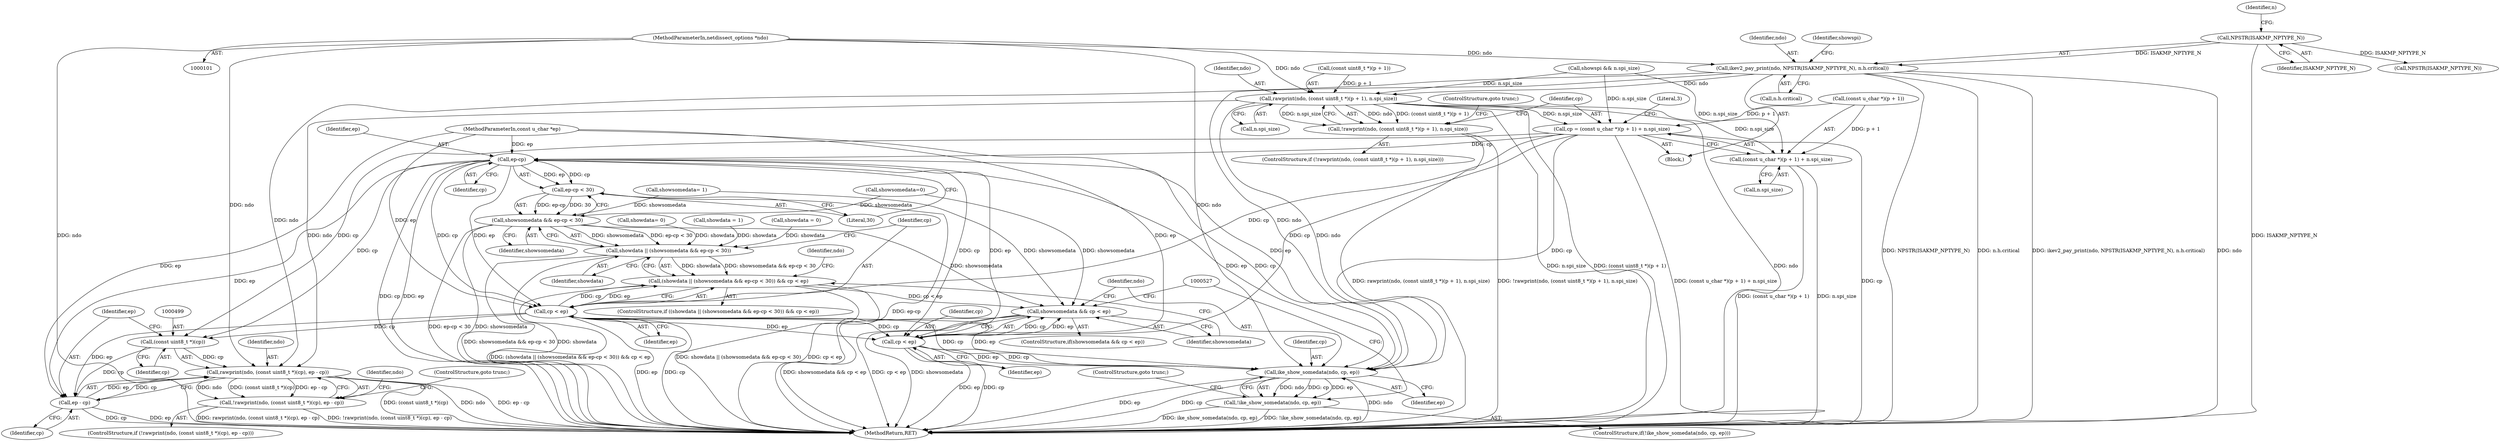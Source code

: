 digraph "1_tcpdump_c2ef693866beae071a24b45c49f9674af1df4028_2@pointer" {
"1000134" [label="(Call,ikev2_pay_print(ndo, NPSTR(ISAKMP_NPTYPE_N), n.h.critical))"];
"1000102" [label="(MethodParameterIn,netdissect_options *ndo)"];
"1000136" [label="(Call,NPSTR(ISAKMP_NPTYPE_N))"];
"1000443" [label="(Call,rawprint(ndo, (const uint8_t *)(p + 1), n.spi_size))"];
"1000442" [label="(Call,!rawprint(ndo, (const uint8_t *)(p + 1), n.spi_size))"];
"1000454" [label="(Call,cp = (const u_char *)(p + 1) + n.spi_size)"];
"1000482" [label="(Call,ep-cp)"];
"1000481" [label="(Call,ep-cp < 30)"];
"1000479" [label="(Call,showsomedata && ep-cp < 30)"];
"1000477" [label="(Call,showdata || (showsomedata && ep-cp < 30))"];
"1000476" [label="(Call,(showdata || (showsomedata && ep-cp < 30)) && cp < ep)"];
"1000511" [label="(Call,showsomedata && cp < ep)"];
"1000486" [label="(Call,cp < ep)"];
"1000498" [label="(Call,(const uint8_t *)(cp))"];
"1000496" [label="(Call,rawprint(ndo, (const uint8_t *)(cp), ep - cp))"];
"1000495" [label="(Call,!rawprint(ndo, (const uint8_t *)(cp), ep - cp))"];
"1000501" [label="(Call,ep - cp)"];
"1000513" [label="(Call,cp < ep)"];
"1000519" [label="(Call,ike_show_somedata(ndo, cp, ep))"];
"1000518" [label="(Call,!ike_show_somedata(ndo, cp, ep))"];
"1000456" [label="(Call,(const u_char *)(p + 1) + n.spi_size)"];
"1000149" [label="(Call,showsomedata=0)"];
"1000482" [label="(Call,ep-cp)"];
"1000146" [label="(Call,showdata = 0)"];
"1000484" [label="(Identifier,cp)"];
"1000507" [label="(Identifier,ndo)"];
"1000443" [label="(Call,rawprint(ndo, (const uint8_t *)(p + 1), n.spi_size))"];
"1000481" [label="(Call,ep-cp < 30)"];
"1000480" [label="(Identifier,showsomedata)"];
"1000137" [label="(Identifier,ISAKMP_NPTYPE_N)"];
"1000500" [label="(Identifier,cp)"];
"1000514" [label="(Identifier,cp)"];
"1000453" [label="(ControlStructure,goto trunc;)"];
"1000111" [label="(Block,)"];
"1000467" [label="(Literal,3)"];
"1000140" [label="(Identifier,n)"];
"1000343" [label="(Call,showdata= 0)"];
"1000144" [label="(Identifier,showspi)"];
"1000441" [label="(ControlStructure,if (!rawprint(ndo, (const uint8_t *)(p + 1), n.spi_size)))"];
"1000450" [label="(Call,n.spi_size)"];
"1000444" [label="(Identifier,ndo)"];
"1000501" [label="(Call,ep - cp)"];
"1000477" [label="(Call,showdata || (showsomedata && ep-cp < 30))"];
"1000478" [label="(Identifier,showdata)"];
"1000504" [label="(ControlStructure,goto trunc;)"];
"1000518" [label="(Call,!ike_show_somedata(ndo, cp, ep))"];
"1000455" [label="(Identifier,cp)"];
"1000536" [label="(Call,NPSTR(ISAKMP_NPTYPE_N))"];
"1000522" [label="(Identifier,ep)"];
"1000519" [label="(Call,ike_show_somedata(ndo, cp, ep))"];
"1000475" [label="(ControlStructure,if ((showdata || (showsomedata && ep-cp < 30)) && cp < ep))"];
"1000494" [label="(ControlStructure,if (!rawprint(ndo, (const uint8_t *)(cp), ep - cp)))"];
"1000462" [label="(Call,n.spi_size)"];
"1000135" [label="(Identifier,ndo)"];
"1000106" [label="(MethodParameterIn,const u_char *ep)"];
"1000497" [label="(Identifier,ndo)"];
"1000485" [label="(Literal,30)"];
"1000486" [label="(Call,cp < ep)"];
"1000495" [label="(Call,!rawprint(ndo, (const uint8_t *)(cp), ep - cp))"];
"1000511" [label="(Call,showsomedata && cp < ep)"];
"1000431" [label="(Call,showspi && n.spi_size)"];
"1000136" [label="(Call,NPSTR(ISAKMP_NPTYPE_N))"];
"1000442" [label="(Call,!rawprint(ndo, (const uint8_t *)(p + 1), n.spi_size))"];
"1000513" [label="(Call,cp < ep)"];
"1000492" [label="(Identifier,ndo)"];
"1000503" [label="(Identifier,cp)"];
"1000479" [label="(Call,showsomedata && ep-cp < 30)"];
"1000502" [label="(Identifier,ep)"];
"1000517" [label="(ControlStructure,if(!ike_show_somedata(ndo, cp, ep)))"];
"1000487" [label="(Identifier,cp)"];
"1000488" [label="(Identifier,ep)"];
"1000510" [label="(ControlStructure,if(showsomedata && cp < ep))"];
"1000498" [label="(Call,(const uint8_t *)(cp))"];
"1000340" [label="(Call,showsomedata= 1)"];
"1000483" [label="(Identifier,ep)"];
"1000523" [label="(ControlStructure,goto trunc;)"];
"1000521" [label="(Identifier,cp)"];
"1000457" [label="(Call,(const u_char *)(p + 1))"];
"1000472" [label="(Call,showdata = 1)"];
"1000515" [label="(Identifier,ep)"];
"1000512" [label="(Identifier,showsomedata)"];
"1000520" [label="(Identifier,ndo)"];
"1000102" [label="(MethodParameterIn,netdissect_options *ndo)"];
"1000134" [label="(Call,ikev2_pay_print(ndo, NPSTR(ISAKMP_NPTYPE_N), n.h.critical))"];
"1000138" [label="(Call,n.h.critical)"];
"1000540" [label="(MethodReturn,RET)"];
"1000456" [label="(Call,(const u_char *)(p + 1) + n.spi_size)"];
"1000454" [label="(Call,cp = (const u_char *)(p + 1) + n.spi_size)"];
"1000496" [label="(Call,rawprint(ndo, (const uint8_t *)(cp), ep - cp))"];
"1000476" [label="(Call,(showdata || (showsomedata && ep-cp < 30)) && cp < ep)"];
"1000445" [label="(Call,(const uint8_t *)(p + 1))"];
"1000134" -> "1000111"  [label="AST: "];
"1000134" -> "1000138"  [label="CFG: "];
"1000135" -> "1000134"  [label="AST: "];
"1000136" -> "1000134"  [label="AST: "];
"1000138" -> "1000134"  [label="AST: "];
"1000144" -> "1000134"  [label="CFG: "];
"1000134" -> "1000540"  [label="DDG: ikev2_pay_print(ndo, NPSTR(ISAKMP_NPTYPE_N), n.h.critical)"];
"1000134" -> "1000540"  [label="DDG: ndo"];
"1000134" -> "1000540"  [label="DDG: NPSTR(ISAKMP_NPTYPE_N)"];
"1000134" -> "1000540"  [label="DDG: n.h.critical"];
"1000102" -> "1000134"  [label="DDG: ndo"];
"1000136" -> "1000134"  [label="DDG: ISAKMP_NPTYPE_N"];
"1000134" -> "1000443"  [label="DDG: ndo"];
"1000134" -> "1000496"  [label="DDG: ndo"];
"1000134" -> "1000519"  [label="DDG: ndo"];
"1000102" -> "1000101"  [label="AST: "];
"1000102" -> "1000540"  [label="DDG: ndo"];
"1000102" -> "1000443"  [label="DDG: ndo"];
"1000102" -> "1000496"  [label="DDG: ndo"];
"1000102" -> "1000519"  [label="DDG: ndo"];
"1000136" -> "1000137"  [label="CFG: "];
"1000137" -> "1000136"  [label="AST: "];
"1000140" -> "1000136"  [label="CFG: "];
"1000136" -> "1000540"  [label="DDG: ISAKMP_NPTYPE_N"];
"1000136" -> "1000536"  [label="DDG: ISAKMP_NPTYPE_N"];
"1000443" -> "1000442"  [label="AST: "];
"1000443" -> "1000450"  [label="CFG: "];
"1000444" -> "1000443"  [label="AST: "];
"1000445" -> "1000443"  [label="AST: "];
"1000450" -> "1000443"  [label="AST: "];
"1000442" -> "1000443"  [label="CFG: "];
"1000443" -> "1000540"  [label="DDG: n.spi_size"];
"1000443" -> "1000540"  [label="DDG: (const uint8_t *)(p + 1)"];
"1000443" -> "1000540"  [label="DDG: ndo"];
"1000443" -> "1000442"  [label="DDG: ndo"];
"1000443" -> "1000442"  [label="DDG: (const uint8_t *)(p + 1)"];
"1000443" -> "1000442"  [label="DDG: n.spi_size"];
"1000445" -> "1000443"  [label="DDG: p + 1"];
"1000431" -> "1000443"  [label="DDG: n.spi_size"];
"1000443" -> "1000454"  [label="DDG: n.spi_size"];
"1000443" -> "1000456"  [label="DDG: n.spi_size"];
"1000443" -> "1000496"  [label="DDG: ndo"];
"1000443" -> "1000519"  [label="DDG: ndo"];
"1000442" -> "1000441"  [label="AST: "];
"1000453" -> "1000442"  [label="CFG: "];
"1000455" -> "1000442"  [label="CFG: "];
"1000442" -> "1000540"  [label="DDG: !rawprint(ndo, (const uint8_t *)(p + 1), n.spi_size)"];
"1000442" -> "1000540"  [label="DDG: rawprint(ndo, (const uint8_t *)(p + 1), n.spi_size)"];
"1000454" -> "1000111"  [label="AST: "];
"1000454" -> "1000456"  [label="CFG: "];
"1000455" -> "1000454"  [label="AST: "];
"1000456" -> "1000454"  [label="AST: "];
"1000467" -> "1000454"  [label="CFG: "];
"1000454" -> "1000540"  [label="DDG: cp"];
"1000454" -> "1000540"  [label="DDG: (const u_char *)(p + 1) + n.spi_size"];
"1000457" -> "1000454"  [label="DDG: p + 1"];
"1000431" -> "1000454"  [label="DDG: n.spi_size"];
"1000454" -> "1000482"  [label="DDG: cp"];
"1000454" -> "1000486"  [label="DDG: cp"];
"1000454" -> "1000498"  [label="DDG: cp"];
"1000454" -> "1000513"  [label="DDG: cp"];
"1000454" -> "1000519"  [label="DDG: cp"];
"1000482" -> "1000481"  [label="AST: "];
"1000482" -> "1000484"  [label="CFG: "];
"1000483" -> "1000482"  [label="AST: "];
"1000484" -> "1000482"  [label="AST: "];
"1000485" -> "1000482"  [label="CFG: "];
"1000482" -> "1000540"  [label="DDG: ep"];
"1000482" -> "1000540"  [label="DDG: cp"];
"1000482" -> "1000481"  [label="DDG: ep"];
"1000482" -> "1000481"  [label="DDG: cp"];
"1000106" -> "1000482"  [label="DDG: ep"];
"1000482" -> "1000486"  [label="DDG: cp"];
"1000482" -> "1000486"  [label="DDG: ep"];
"1000482" -> "1000498"  [label="DDG: cp"];
"1000482" -> "1000501"  [label="DDG: ep"];
"1000482" -> "1000513"  [label="DDG: cp"];
"1000482" -> "1000513"  [label="DDG: ep"];
"1000482" -> "1000519"  [label="DDG: cp"];
"1000482" -> "1000519"  [label="DDG: ep"];
"1000481" -> "1000479"  [label="AST: "];
"1000481" -> "1000485"  [label="CFG: "];
"1000485" -> "1000481"  [label="AST: "];
"1000479" -> "1000481"  [label="CFG: "];
"1000481" -> "1000540"  [label="DDG: ep-cp"];
"1000481" -> "1000479"  [label="DDG: ep-cp"];
"1000481" -> "1000479"  [label="DDG: 30"];
"1000479" -> "1000477"  [label="AST: "];
"1000479" -> "1000480"  [label="CFG: "];
"1000480" -> "1000479"  [label="AST: "];
"1000477" -> "1000479"  [label="CFG: "];
"1000479" -> "1000540"  [label="DDG: showsomedata"];
"1000479" -> "1000540"  [label="DDG: ep-cp < 30"];
"1000479" -> "1000477"  [label="DDG: showsomedata"];
"1000479" -> "1000477"  [label="DDG: ep-cp < 30"];
"1000149" -> "1000479"  [label="DDG: showsomedata"];
"1000340" -> "1000479"  [label="DDG: showsomedata"];
"1000479" -> "1000511"  [label="DDG: showsomedata"];
"1000477" -> "1000476"  [label="AST: "];
"1000477" -> "1000478"  [label="CFG: "];
"1000478" -> "1000477"  [label="AST: "];
"1000487" -> "1000477"  [label="CFG: "];
"1000476" -> "1000477"  [label="CFG: "];
"1000477" -> "1000540"  [label="DDG: showsomedata && ep-cp < 30"];
"1000477" -> "1000540"  [label="DDG: showdata"];
"1000477" -> "1000476"  [label="DDG: showdata"];
"1000477" -> "1000476"  [label="DDG: showsomedata && ep-cp < 30"];
"1000343" -> "1000477"  [label="DDG: showdata"];
"1000472" -> "1000477"  [label="DDG: showdata"];
"1000146" -> "1000477"  [label="DDG: showdata"];
"1000476" -> "1000475"  [label="AST: "];
"1000476" -> "1000486"  [label="CFG: "];
"1000486" -> "1000476"  [label="AST: "];
"1000492" -> "1000476"  [label="CFG: "];
"1000512" -> "1000476"  [label="CFG: "];
"1000476" -> "1000540"  [label="DDG: cp < ep"];
"1000476" -> "1000540"  [label="DDG: (showdata || (showsomedata && ep-cp < 30)) && cp < ep"];
"1000476" -> "1000540"  [label="DDG: showdata || (showsomedata && ep-cp < 30)"];
"1000486" -> "1000476"  [label="DDG: cp"];
"1000486" -> "1000476"  [label="DDG: ep"];
"1000476" -> "1000511"  [label="DDG: cp < ep"];
"1000511" -> "1000510"  [label="AST: "];
"1000511" -> "1000512"  [label="CFG: "];
"1000511" -> "1000513"  [label="CFG: "];
"1000512" -> "1000511"  [label="AST: "];
"1000513" -> "1000511"  [label="AST: "];
"1000520" -> "1000511"  [label="CFG: "];
"1000527" -> "1000511"  [label="CFG: "];
"1000511" -> "1000540"  [label="DDG: cp < ep"];
"1000511" -> "1000540"  [label="DDG: showsomedata && cp < ep"];
"1000511" -> "1000540"  [label="DDG: showsomedata"];
"1000149" -> "1000511"  [label="DDG: showsomedata"];
"1000340" -> "1000511"  [label="DDG: showsomedata"];
"1000513" -> "1000511"  [label="DDG: cp"];
"1000513" -> "1000511"  [label="DDG: ep"];
"1000486" -> "1000488"  [label="CFG: "];
"1000487" -> "1000486"  [label="AST: "];
"1000488" -> "1000486"  [label="AST: "];
"1000486" -> "1000540"  [label="DDG: ep"];
"1000486" -> "1000540"  [label="DDG: cp"];
"1000106" -> "1000486"  [label="DDG: ep"];
"1000486" -> "1000498"  [label="DDG: cp"];
"1000486" -> "1000501"  [label="DDG: ep"];
"1000486" -> "1000513"  [label="DDG: cp"];
"1000486" -> "1000513"  [label="DDG: ep"];
"1000486" -> "1000519"  [label="DDG: cp"];
"1000486" -> "1000519"  [label="DDG: ep"];
"1000498" -> "1000496"  [label="AST: "];
"1000498" -> "1000500"  [label="CFG: "];
"1000499" -> "1000498"  [label="AST: "];
"1000500" -> "1000498"  [label="AST: "];
"1000502" -> "1000498"  [label="CFG: "];
"1000498" -> "1000496"  [label="DDG: cp"];
"1000498" -> "1000501"  [label="DDG: cp"];
"1000496" -> "1000495"  [label="AST: "];
"1000496" -> "1000501"  [label="CFG: "];
"1000497" -> "1000496"  [label="AST: "];
"1000501" -> "1000496"  [label="AST: "];
"1000495" -> "1000496"  [label="CFG: "];
"1000496" -> "1000540"  [label="DDG: (const uint8_t *)(cp)"];
"1000496" -> "1000540"  [label="DDG: ndo"];
"1000496" -> "1000540"  [label="DDG: ep - cp"];
"1000496" -> "1000495"  [label="DDG: ndo"];
"1000496" -> "1000495"  [label="DDG: (const uint8_t *)(cp)"];
"1000496" -> "1000495"  [label="DDG: ep - cp"];
"1000501" -> "1000496"  [label="DDG: ep"];
"1000501" -> "1000496"  [label="DDG: cp"];
"1000495" -> "1000494"  [label="AST: "];
"1000504" -> "1000495"  [label="CFG: "];
"1000507" -> "1000495"  [label="CFG: "];
"1000495" -> "1000540"  [label="DDG: rawprint(ndo, (const uint8_t *)(cp), ep - cp)"];
"1000495" -> "1000540"  [label="DDG: !rawprint(ndo, (const uint8_t *)(cp), ep - cp)"];
"1000501" -> "1000503"  [label="CFG: "];
"1000502" -> "1000501"  [label="AST: "];
"1000503" -> "1000501"  [label="AST: "];
"1000501" -> "1000540"  [label="DDG: cp"];
"1000501" -> "1000540"  [label="DDG: ep"];
"1000106" -> "1000501"  [label="DDG: ep"];
"1000513" -> "1000515"  [label="CFG: "];
"1000514" -> "1000513"  [label="AST: "];
"1000515" -> "1000513"  [label="AST: "];
"1000513" -> "1000540"  [label="DDG: cp"];
"1000513" -> "1000540"  [label="DDG: ep"];
"1000106" -> "1000513"  [label="DDG: ep"];
"1000513" -> "1000519"  [label="DDG: cp"];
"1000513" -> "1000519"  [label="DDG: ep"];
"1000519" -> "1000518"  [label="AST: "];
"1000519" -> "1000522"  [label="CFG: "];
"1000520" -> "1000519"  [label="AST: "];
"1000521" -> "1000519"  [label="AST: "];
"1000522" -> "1000519"  [label="AST: "];
"1000518" -> "1000519"  [label="CFG: "];
"1000519" -> "1000540"  [label="DDG: ndo"];
"1000519" -> "1000540"  [label="DDG: ep"];
"1000519" -> "1000540"  [label="DDG: cp"];
"1000519" -> "1000518"  [label="DDG: ndo"];
"1000519" -> "1000518"  [label="DDG: cp"];
"1000519" -> "1000518"  [label="DDG: ep"];
"1000106" -> "1000519"  [label="DDG: ep"];
"1000518" -> "1000517"  [label="AST: "];
"1000523" -> "1000518"  [label="CFG: "];
"1000527" -> "1000518"  [label="CFG: "];
"1000518" -> "1000540"  [label="DDG: ike_show_somedata(ndo, cp, ep)"];
"1000518" -> "1000540"  [label="DDG: !ike_show_somedata(ndo, cp, ep)"];
"1000456" -> "1000462"  [label="CFG: "];
"1000457" -> "1000456"  [label="AST: "];
"1000462" -> "1000456"  [label="AST: "];
"1000456" -> "1000540"  [label="DDG: (const u_char *)(p + 1)"];
"1000456" -> "1000540"  [label="DDG: n.spi_size"];
"1000457" -> "1000456"  [label="DDG: p + 1"];
"1000431" -> "1000456"  [label="DDG: n.spi_size"];
}
